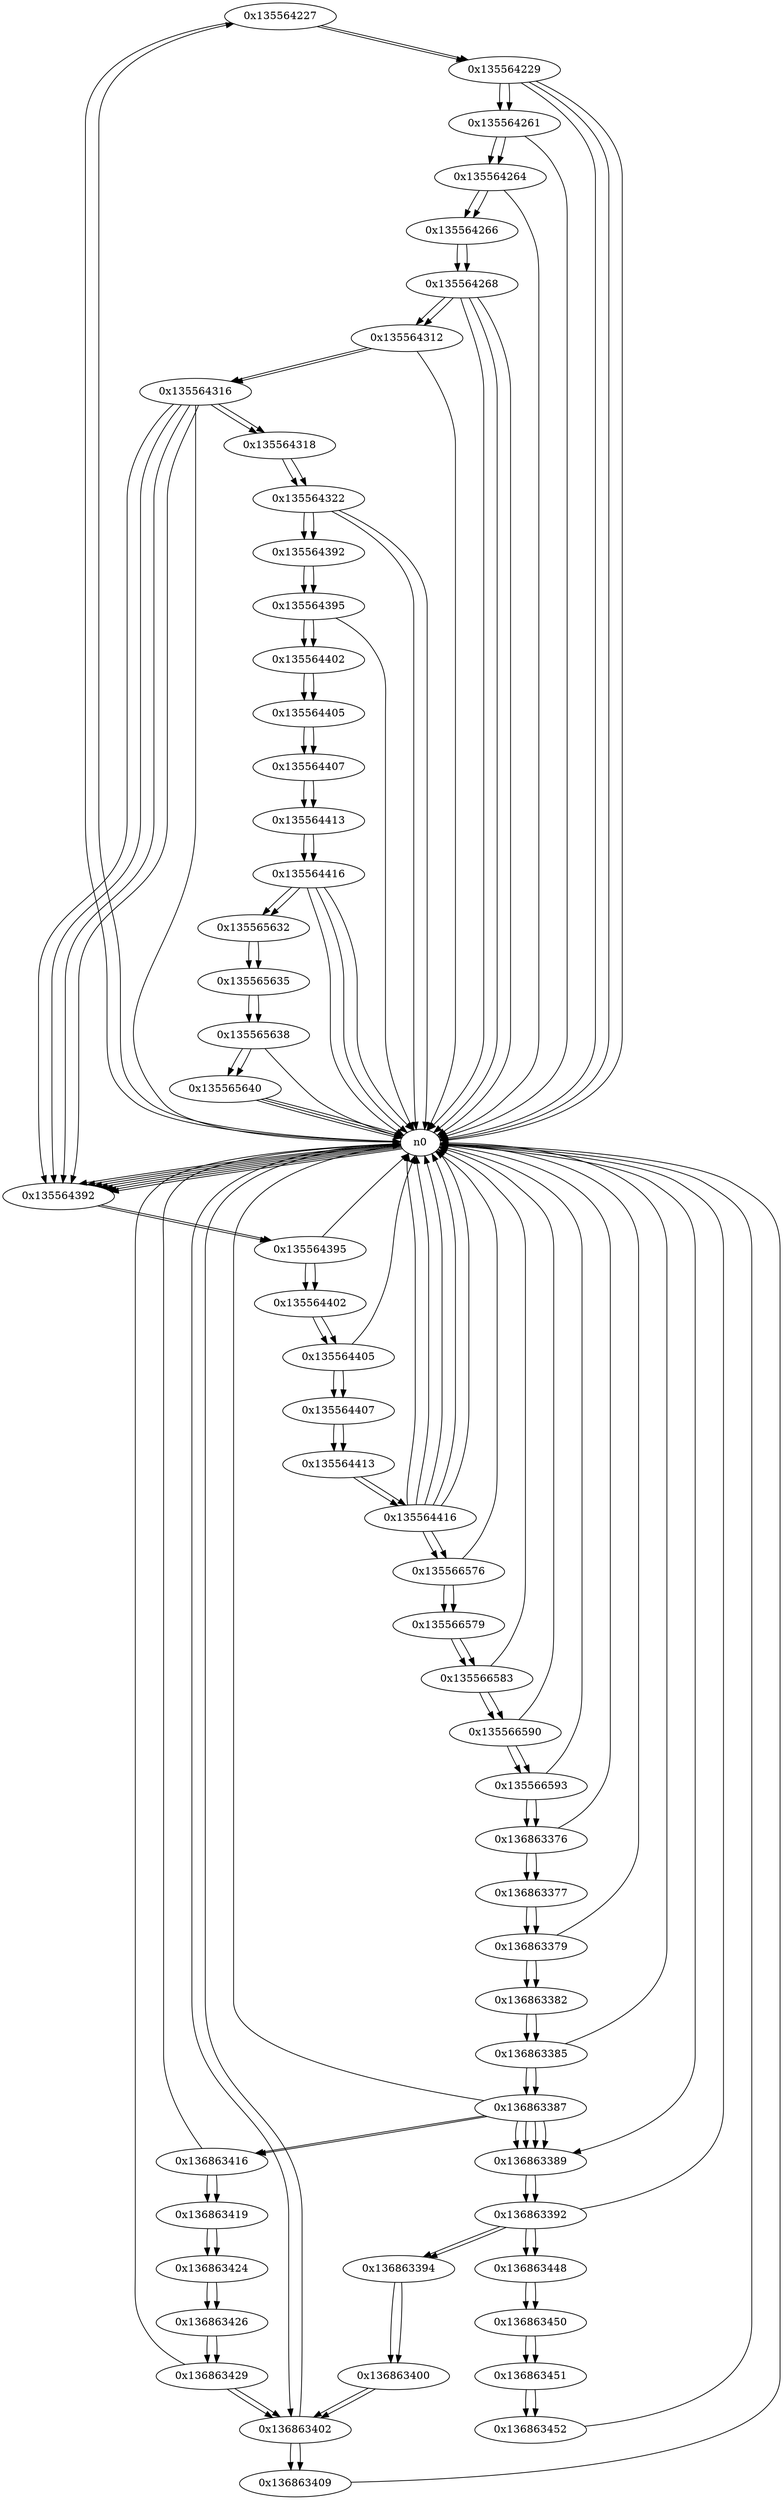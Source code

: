 digraph G{
/* nodes */
  n1 [label="0x135564227"]
  n2 [label="0x135564229"]
  n3 [label="0x135564261"]
  n4 [label="0x135564264"]
  n5 [label="0x135564266"]
  n6 [label="0x135564268"]
  n7 [label="0x135564312"]
  n8 [label="0x135564316"]
  n9 [label="0x135564318"]
  n10 [label="0x135564322"]
  n11 [label="0x135564392"]
  n12 [label="0x135564395"]
  n13 [label="0x135564402"]
  n14 [label="0x135564405"]
  n15 [label="0x135564407"]
  n16 [label="0x135564413"]
  n17 [label="0x135564416"]
  n18 [label="0x135565632"]
  n19 [label="0x135565635"]
  n20 [label="0x135565638"]
  n21 [label="0x135565640"]
  n22 [label="0x135564392"]
  n23 [label="0x135564395"]
  n24 [label="0x135564402"]
  n25 [label="0x135564405"]
  n26 [label="0x135564407"]
  n27 [label="0x135564413"]
  n28 [label="0x135564416"]
  n29 [label="0x135566576"]
  n30 [label="0x135566579"]
  n31 [label="0x135566583"]
  n32 [label="0x135566590"]
  n33 [label="0x135566593"]
  n34 [label="0x136863376"]
  n35 [label="0x136863377"]
  n36 [label="0x136863379"]
  n37 [label="0x136863382"]
  n38 [label="0x136863385"]
  n39 [label="0x136863387"]
  n40 [label="0x136863416"]
  n41 [label="0x136863419"]
  n42 [label="0x136863424"]
  n43 [label="0x136863426"]
  n44 [label="0x136863429"]
  n45 [label="0x136863402"]
  n46 [label="0x136863409"]
  n47 [label="0x136863389"]
  n48 [label="0x136863392"]
  n49 [label="0x136863394"]
  n50 [label="0x136863400"]
  n51 [label="0x136863448"]
  n52 [label="0x136863450"]
  n53 [label="0x136863451"]
  n54 [label="0x136863452"]
/* edges */
n1 -> n2;
n1 -> n0;
n0 -> n1;
n2 -> n3;
n2 -> n0;
n2 -> n0;
n2 -> n0;
n1 -> n2;
n3 -> n4;
n3 -> n0;
n2 -> n3;
n4 -> n5;
n4 -> n0;
n3 -> n4;
n5 -> n6;
n4 -> n5;
n6 -> n7;
n6 -> n0;
n6 -> n0;
n6 -> n0;
n5 -> n6;
n7 -> n8;
n7 -> n0;
n6 -> n7;
n8 -> n22;
n8 -> n9;
n8 -> n22;
n8 -> n0;
n7 -> n8;
n9 -> n10;
n8 -> n9;
n10 -> n11;
n10 -> n0;
n10 -> n0;
n9 -> n10;
n11 -> n12;
n10 -> n11;
n12 -> n13;
n12 -> n0;
n11 -> n12;
n13 -> n14;
n12 -> n13;
n14 -> n15;
n13 -> n14;
n15 -> n16;
n14 -> n15;
n16 -> n17;
n15 -> n16;
n17 -> n0;
n17 -> n18;
n17 -> n0;
n17 -> n0;
n16 -> n17;
n18 -> n19;
n17 -> n18;
n19 -> n20;
n18 -> n19;
n20 -> n21;
n20 -> n0;
n19 -> n20;
n21 -> n0;
n21 -> n0;
n21 -> n0;
n20 -> n21;
n22 -> n23;
n0 -> n22;
n0 -> n22;
n0 -> n22;
n0 -> n22;
n0 -> n22;
n8 -> n22;
n0 -> n22;
n0 -> n22;
n8 -> n22;
n23 -> n24;
n23 -> n0;
n22 -> n23;
n24 -> n25;
n23 -> n24;
n25 -> n26;
n25 -> n0;
n24 -> n25;
n26 -> n27;
n25 -> n26;
n27 -> n28;
n26 -> n27;
n28 -> n29;
n28 -> n0;
n28 -> n0;
n28 -> n0;
n28 -> n0;
n28 -> n0;
n27 -> n28;
n29 -> n30;
n29 -> n0;
n28 -> n29;
n30 -> n31;
n29 -> n30;
n31 -> n32;
n31 -> n0;
n30 -> n31;
n32 -> n33;
n32 -> n0;
n31 -> n32;
n33 -> n34;
n33 -> n0;
n32 -> n33;
n34 -> n35;
n34 -> n0;
n33 -> n34;
n35 -> n36;
n34 -> n35;
n36 -> n37;
n36 -> n0;
n35 -> n36;
n37 -> n38;
n36 -> n37;
n38 -> n39;
n38 -> n0;
n37 -> n38;
n39 -> n40;
n39 -> n47;
n39 -> n47;
n39 -> n0;
n38 -> n39;
n40 -> n41;
n40 -> n0;
n39 -> n40;
n41 -> n42;
n40 -> n41;
n42 -> n43;
n41 -> n42;
n43 -> n44;
n42 -> n43;
n44 -> n45;
n44 -> n0;
n43 -> n44;
n45 -> n46;
n45 -> n0;
n50 -> n45;
n0 -> n45;
n44 -> n45;
n46 -> n0;
n45 -> n46;
n47 -> n48;
n0 -> n47;
n39 -> n47;
n39 -> n47;
n48 -> n49;
n48 -> n51;
n48 -> n0;
n47 -> n48;
n49 -> n50;
n48 -> n49;
n50 -> n45;
n49 -> n50;
n51 -> n52;
n48 -> n51;
n52 -> n53;
n51 -> n52;
n53 -> n54;
n52 -> n53;
n54 -> n0;
n53 -> n54;
}
